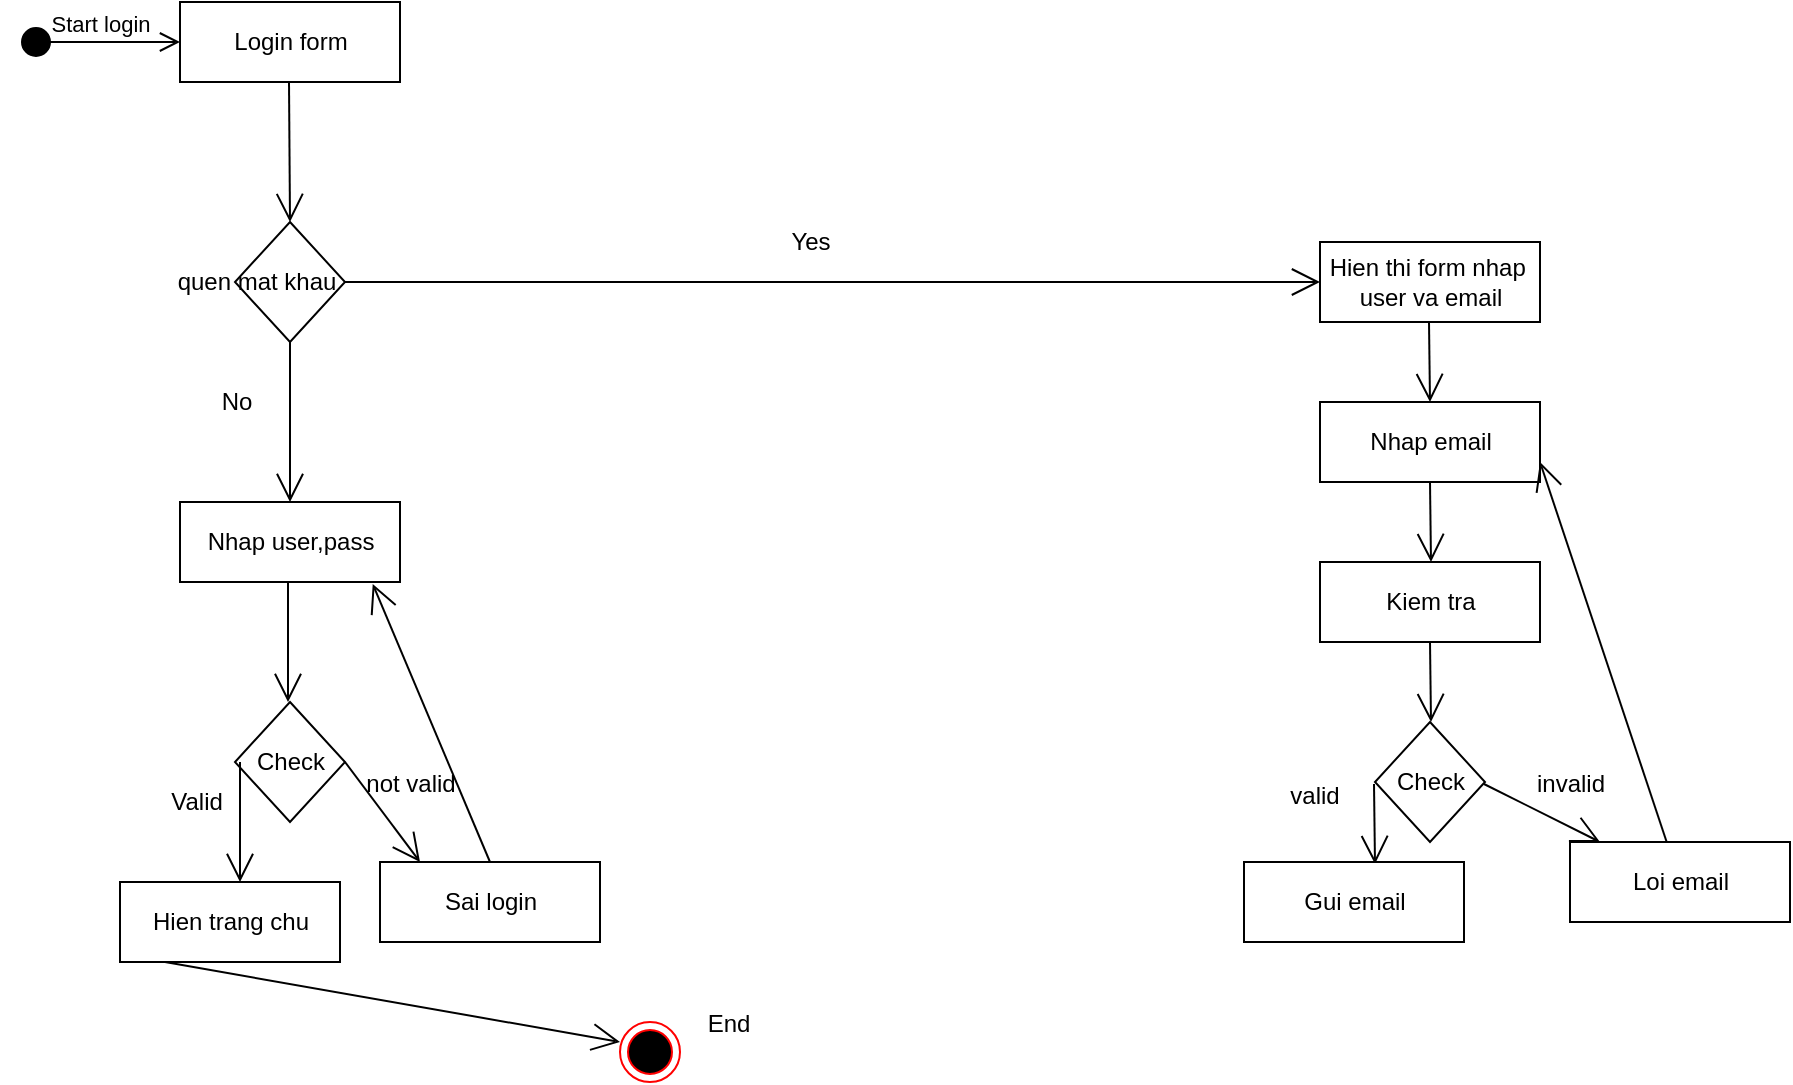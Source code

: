 <mxfile version="12.3.3" type="device" pages="1"><diagram id="pzMzY4lqkIon9-eYLjWL" name="Page-1"><mxGraphModel dx="1264" dy="651" grid="1" gridSize="10" guides="1" tooltips="1" connect="1" arrows="1" fold="1" page="1" pageScale="1" pageWidth="1169" pageHeight="1654" math="0" shadow="0"><root><mxCell id="0"/><mxCell id="1" parent="0"/><mxCell id="dIaOcWeXMPTfrLdy0zLV-1" value="Start login" style="html=1;verticalAlign=bottom;startArrow=circle;startFill=1;endArrow=open;startSize=6;endSize=8;" parent="1" edge="1"><mxGeometry width="80" relative="1" as="geometry"><mxPoint x="20" y="60" as="sourcePoint"/><mxPoint x="100" y="60" as="targetPoint"/></mxGeometry></mxCell><mxCell id="dIaOcWeXMPTfrLdy0zLV-2" value="Login form" style="html=1;" parent="1" vertex="1"><mxGeometry x="100" y="40" width="110" height="40" as="geometry"/></mxCell><mxCell id="dIaOcWeXMPTfrLdy0zLV-3" value="" style="endArrow=open;endFill=1;endSize=12;html=1;" parent="1" edge="1"><mxGeometry width="160" relative="1" as="geometry"><mxPoint x="154.5" y="80" as="sourcePoint"/><mxPoint x="155" y="150" as="targetPoint"/></mxGeometry></mxCell><mxCell id="dIaOcWeXMPTfrLdy0zLV-4" value="" style="rhombus;whiteSpace=wrap;html=1;" parent="1" vertex="1"><mxGeometry x="127.5" y="150" width="55" height="60" as="geometry"/></mxCell><mxCell id="dIaOcWeXMPTfrLdy0zLV-5" value="" style="endArrow=open;endFill=1;endSize=12;html=1;" parent="1" edge="1"><mxGeometry width="160" relative="1" as="geometry"><mxPoint x="155" y="210" as="sourcePoint"/><mxPoint x="155" y="290" as="targetPoint"/></mxGeometry></mxCell><mxCell id="dIaOcWeXMPTfrLdy0zLV-6" value="No" style="text;html=1;align=center;verticalAlign=middle;resizable=0;points=[];;autosize=1;" parent="1" vertex="1"><mxGeometry x="112.5" y="230" width="30" height="20" as="geometry"/></mxCell><mxCell id="dIaOcWeXMPTfrLdy0zLV-7" value="quen mat khau" style="text;html=1;align=center;verticalAlign=middle;resizable=0;points=[];;autosize=1;" parent="1" vertex="1"><mxGeometry x="92.5" y="170" width="90" height="20" as="geometry"/></mxCell><mxCell id="dIaOcWeXMPTfrLdy0zLV-8" value="Nhap user,pass" style="html=1;" parent="1" vertex="1"><mxGeometry x="100" y="290" width="110" height="40" as="geometry"/></mxCell><mxCell id="dIaOcWeXMPTfrLdy0zLV-9" value="" style="endArrow=open;endFill=1;endSize=12;html=1;" parent="1" edge="1"><mxGeometry width="160" relative="1" as="geometry"><mxPoint x="154" y="330" as="sourcePoint"/><mxPoint x="154" y="390" as="targetPoint"/></mxGeometry></mxCell><mxCell id="dIaOcWeXMPTfrLdy0zLV-10" value="Check" style="rhombus;whiteSpace=wrap;html=1;" parent="1" vertex="1"><mxGeometry x="127.5" y="390" width="55" height="60" as="geometry"/></mxCell><mxCell id="dIaOcWeXMPTfrLdy0zLV-11" value="" style="endArrow=open;endFill=1;endSize=12;html=1;" parent="1" edge="1"><mxGeometry width="160" relative="1" as="geometry"><mxPoint x="130" y="420" as="sourcePoint"/><mxPoint x="130" y="480" as="targetPoint"/></mxGeometry></mxCell><mxCell id="dIaOcWeXMPTfrLdy0zLV-12" value="Hien trang chu" style="html=1;" parent="1" vertex="1"><mxGeometry x="70" y="480" width="110" height="40" as="geometry"/></mxCell><mxCell id="dIaOcWeXMPTfrLdy0zLV-13" value="Valid" style="text;html=1;align=center;verticalAlign=middle;resizable=0;points=[];;autosize=1;" parent="1" vertex="1"><mxGeometry x="87.5" y="430" width="40" height="20" as="geometry"/></mxCell><mxCell id="dIaOcWeXMPTfrLdy0zLV-14" value="" style="endArrow=open;endFill=1;endSize=12;html=1;exitX=1;exitY=0.5;exitDx=0;exitDy=0;" parent="1" source="dIaOcWeXMPTfrLdy0zLV-10" edge="1"><mxGeometry width="160" relative="1" as="geometry"><mxPoint x="209" y="410" as="sourcePoint"/><mxPoint x="220" y="470" as="targetPoint"/></mxGeometry></mxCell><mxCell id="dIaOcWeXMPTfrLdy0zLV-15" value="Sai login" style="html=1;" parent="1" vertex="1"><mxGeometry x="200" y="470" width="110" height="40" as="geometry"/></mxCell><mxCell id="dIaOcWeXMPTfrLdy0zLV-16" value="" style="endArrow=open;endFill=1;endSize=12;html=1;exitX=0.5;exitY=0;exitDx=0;exitDy=0;entryX=0.876;entryY=1.025;entryDx=0;entryDy=0;entryPerimeter=0;" parent="1" source="dIaOcWeXMPTfrLdy0zLV-15" target="dIaOcWeXMPTfrLdy0zLV-8" edge="1"><mxGeometry width="160" relative="1" as="geometry"><mxPoint x="280" y="410" as="sourcePoint"/><mxPoint x="317.5" y="460" as="targetPoint"/></mxGeometry></mxCell><mxCell id="dIaOcWeXMPTfrLdy0zLV-17" value="not valid" style="text;html=1;align=center;verticalAlign=middle;resizable=0;points=[];;autosize=1;" parent="1" vertex="1"><mxGeometry x="185" y="421" width="60" height="20" as="geometry"/></mxCell><mxCell id="dIaOcWeXMPTfrLdy0zLV-18" value="" style="endArrow=open;endFill=1;endSize=12;html=1;" parent="1" source="dIaOcWeXMPTfrLdy0zLV-7" edge="1"><mxGeometry width="160" relative="1" as="geometry"><mxPoint x="182.5" y="180" as="sourcePoint"/><mxPoint x="670" y="180" as="targetPoint"/></mxGeometry></mxCell><mxCell id="dIaOcWeXMPTfrLdy0zLV-19" value="Yes" style="text;html=1;align=center;verticalAlign=middle;resizable=0;points=[];;autosize=1;" parent="1" vertex="1"><mxGeometry x="400" y="150" width="30" height="20" as="geometry"/></mxCell><mxCell id="dIaOcWeXMPTfrLdy0zLV-20" value="Hien thi form nhap&amp;nbsp;&lt;br&gt;user va email" style="html=1;" parent="1" vertex="1"><mxGeometry x="670" y="160" width="110" height="40" as="geometry"/></mxCell><mxCell id="dIaOcWeXMPTfrLdy0zLV-21" value="" style="endArrow=open;endFill=1;endSize=12;html=1;" parent="1" edge="1"><mxGeometry width="160" relative="1" as="geometry"><mxPoint x="724.5" y="200" as="sourcePoint"/><mxPoint x="725" y="240" as="targetPoint"/></mxGeometry></mxCell><mxCell id="dIaOcWeXMPTfrLdy0zLV-22" value="Nhap email" style="html=1;" parent="1" vertex="1"><mxGeometry x="670" y="240" width="110" height="40" as="geometry"/></mxCell><mxCell id="dIaOcWeXMPTfrLdy0zLV-24" value="" style="endArrow=open;endFill=1;endSize=12;html=1;" parent="1" edge="1"><mxGeometry width="160" relative="1" as="geometry"><mxPoint x="725" y="280" as="sourcePoint"/><mxPoint x="725.5" y="320" as="targetPoint"/></mxGeometry></mxCell><mxCell id="dIaOcWeXMPTfrLdy0zLV-25" value="Kiem tra" style="html=1;" parent="1" vertex="1"><mxGeometry x="670" y="320" width="110" height="40" as="geometry"/></mxCell><mxCell id="dIaOcWeXMPTfrLdy0zLV-27" value="" style="endArrow=open;endFill=1;endSize=12;html=1;" parent="1" edge="1"><mxGeometry width="160" relative="1" as="geometry"><mxPoint x="725" y="360" as="sourcePoint"/><mxPoint x="725.5" y="400" as="targetPoint"/></mxGeometry></mxCell><mxCell id="dIaOcWeXMPTfrLdy0zLV-28" value="Check" style="rhombus;whiteSpace=wrap;html=1;" parent="1" vertex="1"><mxGeometry x="697.5" y="400" width="55" height="60" as="geometry"/></mxCell><mxCell id="dIaOcWeXMPTfrLdy0zLV-29" value="" style="endArrow=open;endFill=1;endSize=12;html=1;" parent="1" edge="1"><mxGeometry width="160" relative="1" as="geometry"><mxPoint x="697" y="431" as="sourcePoint"/><mxPoint x="697.5" y="471" as="targetPoint"/></mxGeometry></mxCell><mxCell id="dIaOcWeXMPTfrLdy0zLV-30" value="valid" style="text;html=1;align=center;verticalAlign=middle;resizable=0;points=[];;autosize=1;" parent="1" vertex="1"><mxGeometry x="647" y="427" width="40" height="20" as="geometry"/></mxCell><mxCell id="dIaOcWeXMPTfrLdy0zLV-31" value="Gui email" style="html=1;" parent="1" vertex="1"><mxGeometry x="632" y="470" width="110" height="40" as="geometry"/></mxCell><mxCell id="dIaOcWeXMPTfrLdy0zLV-32" value="" style="endArrow=open;endFill=1;endSize=12;html=1;" parent="1" edge="1"><mxGeometry width="160" relative="1" as="geometry"><mxPoint x="752" y="431" as="sourcePoint"/><mxPoint x="810" y="460" as="targetPoint"/></mxGeometry></mxCell><mxCell id="dIaOcWeXMPTfrLdy0zLV-33" value="invalid" style="text;html=1;align=center;verticalAlign=middle;resizable=0;points=[];;autosize=1;" parent="1" vertex="1"><mxGeometry x="770" y="421" width="50" height="20" as="geometry"/></mxCell><mxCell id="dIaOcWeXMPTfrLdy0zLV-34" value="Loi email" style="html=1;" parent="1" vertex="1"><mxGeometry x="795" y="460" width="110" height="40" as="geometry"/></mxCell><mxCell id="dIaOcWeXMPTfrLdy0zLV-35" value="" style="endArrow=open;endFill=1;endSize=12;html=1;entryX=1;entryY=0.75;entryDx=0;entryDy=0;" parent="1" source="dIaOcWeXMPTfrLdy0zLV-34" target="dIaOcWeXMPTfrLdy0zLV-22" edge="1"><mxGeometry width="160" relative="1" as="geometry"><mxPoint x="880" y="450" as="sourcePoint"/><mxPoint x="1100" y="260" as="targetPoint"/></mxGeometry></mxCell><mxCell id="DawcfCnQYvIK0Q7qbMsN-1" value="" style="endArrow=open;endFill=1;endSize=12;html=1;" parent="1" edge="1"><mxGeometry width="160" relative="1" as="geometry"><mxPoint x="92.5" y="520" as="sourcePoint"/><mxPoint x="320" y="560" as="targetPoint"/></mxGeometry></mxCell><mxCell id="DawcfCnQYvIK0Q7qbMsN-4" value="" style="ellipse;html=1;shape=endState;fillColor=#000000;strokeColor=#ff0000;" parent="1" vertex="1"><mxGeometry x="320" y="550" width="30" height="30" as="geometry"/></mxCell><mxCell id="Xz-FY_IGeBpjVUCsXVbE-4" value="End" style="text;html=1;align=center;verticalAlign=middle;resizable=0;points=[];;autosize=1;" vertex="1" parent="1"><mxGeometry x="354" y="541" width="40" height="20" as="geometry"/></mxCell></root></mxGraphModel></diagram></mxfile>